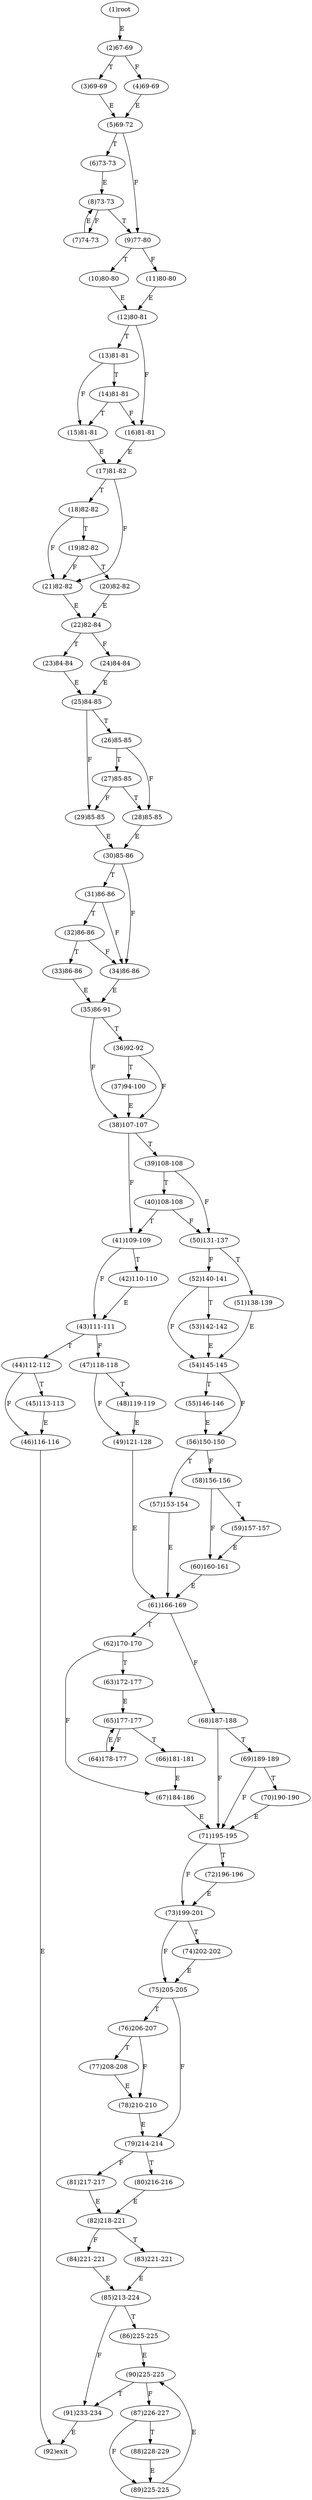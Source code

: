 digraph "" { 
1[ label="(1)root"];
2[ label="(2)67-69"];
3[ label="(3)69-69"];
4[ label="(4)69-69"];
5[ label="(5)69-72"];
6[ label="(6)73-73"];
7[ label="(7)74-73"];
8[ label="(8)73-73"];
9[ label="(9)77-80"];
10[ label="(10)80-80"];
11[ label="(11)80-80"];
12[ label="(12)80-81"];
13[ label="(13)81-81"];
14[ label="(14)81-81"];
15[ label="(15)81-81"];
17[ label="(17)81-82"];
16[ label="(16)81-81"];
19[ label="(19)82-82"];
18[ label="(18)82-82"];
21[ label="(21)82-82"];
20[ label="(20)82-82"];
23[ label="(23)84-84"];
22[ label="(22)82-84"];
25[ label="(25)84-85"];
24[ label="(24)84-84"];
27[ label="(27)85-85"];
26[ label="(26)85-85"];
29[ label="(29)85-85"];
28[ label="(28)85-85"];
31[ label="(31)86-86"];
30[ label="(30)85-86"];
34[ label="(34)86-86"];
35[ label="(35)86-91"];
32[ label="(32)86-86"];
33[ label="(33)86-86"];
38[ label="(38)107-107"];
39[ label="(39)108-108"];
36[ label="(36)92-92"];
37[ label="(37)94-100"];
42[ label="(42)110-110"];
43[ label="(43)111-111"];
40[ label="(40)108-108"];
41[ label="(41)109-109"];
46[ label="(46)116-116"];
47[ label="(47)118-118"];
44[ label="(44)112-112"];
45[ label="(45)113-113"];
51[ label="(51)138-139"];
50[ label="(50)131-137"];
49[ label="(49)121-128"];
48[ label="(48)119-119"];
55[ label="(55)146-146"];
54[ label="(54)145-145"];
53[ label="(53)142-142"];
52[ label="(52)140-141"];
59[ label="(59)157-157"];
58[ label="(58)156-156"];
57[ label="(57)153-154"];
56[ label="(56)150-150"];
63[ label="(63)172-177"];
62[ label="(62)170-170"];
61[ label="(61)166-169"];
60[ label="(60)160-161"];
68[ label="(68)187-188"];
69[ label="(69)189-189"];
70[ label="(70)190-190"];
71[ label="(71)195-195"];
64[ label="(64)178-177"];
65[ label="(65)177-177"];
66[ label="(66)181-181"];
67[ label="(67)184-186"];
76[ label="(76)206-207"];
77[ label="(77)208-208"];
78[ label="(78)210-210"];
79[ label="(79)214-214"];
72[ label="(72)196-196"];
73[ label="(73)199-201"];
74[ label="(74)202-202"];
75[ label="(75)205-205"];
85[ label="(85)213-224"];
84[ label="(84)221-221"];
87[ label="(87)226-227"];
86[ label="(86)225-225"];
81[ label="(81)217-217"];
80[ label="(80)216-216"];
83[ label="(83)221-221"];
82[ label="(82)218-221"];
92[ label="(92)exit"];
89[ label="(89)225-225"];
88[ label="(88)228-229"];
91[ label="(91)233-234"];
90[ label="(90)225-225"];
1->2[ label="E"];
2->4[ label="F"];
2->3[ label="T"];
3->5[ label="E"];
4->5[ label="E"];
5->9[ label="F"];
5->6[ label="T"];
6->8[ label="E"];
7->8[ label="E"];
8->7[ label="F"];
8->9[ label="T"];
9->11[ label="F"];
9->10[ label="T"];
10->12[ label="E"];
11->12[ label="E"];
12->16[ label="F"];
12->13[ label="T"];
13->15[ label="F"];
13->14[ label="T"];
14->16[ label="F"];
14->15[ label="T"];
15->17[ label="E"];
16->17[ label="E"];
17->21[ label="F"];
17->18[ label="T"];
18->21[ label="F"];
18->19[ label="T"];
19->21[ label="F"];
19->20[ label="T"];
20->22[ label="E"];
21->22[ label="E"];
22->24[ label="F"];
22->23[ label="T"];
23->25[ label="E"];
24->25[ label="E"];
25->29[ label="F"];
25->26[ label="T"];
26->28[ label="F"];
26->27[ label="T"];
27->29[ label="F"];
27->28[ label="T"];
28->30[ label="E"];
29->30[ label="E"];
30->34[ label="F"];
30->31[ label="T"];
31->34[ label="F"];
31->32[ label="T"];
32->34[ label="F"];
32->33[ label="T"];
33->35[ label="E"];
34->35[ label="E"];
35->38[ label="F"];
35->36[ label="T"];
36->38[ label="F"];
36->37[ label="T"];
37->38[ label="E"];
38->41[ label="F"];
38->39[ label="T"];
39->50[ label="F"];
39->40[ label="T"];
40->50[ label="F"];
40->41[ label="T"];
41->43[ label="F"];
41->42[ label="T"];
42->43[ label="E"];
43->47[ label="F"];
43->44[ label="T"];
44->46[ label="F"];
44->45[ label="T"];
45->46[ label="E"];
46->92[ label="E"];
47->49[ label="F"];
47->48[ label="T"];
48->49[ label="E"];
49->61[ label="E"];
50->52[ label="F"];
50->51[ label="T"];
51->54[ label="E"];
52->54[ label="F"];
52->53[ label="T"];
53->54[ label="E"];
54->56[ label="F"];
54->55[ label="T"];
55->56[ label="E"];
56->58[ label="F"];
56->57[ label="T"];
57->61[ label="E"];
58->60[ label="F"];
58->59[ label="T"];
59->60[ label="E"];
60->61[ label="E"];
61->68[ label="F"];
61->62[ label="T"];
62->67[ label="F"];
62->63[ label="T"];
63->65[ label="E"];
64->65[ label="E"];
65->64[ label="F"];
65->66[ label="T"];
66->67[ label="E"];
67->71[ label="E"];
68->71[ label="F"];
68->69[ label="T"];
69->71[ label="F"];
69->70[ label="T"];
70->71[ label="E"];
71->73[ label="F"];
71->72[ label="T"];
72->73[ label="E"];
73->75[ label="F"];
73->74[ label="T"];
74->75[ label="E"];
75->79[ label="F"];
75->76[ label="T"];
76->78[ label="F"];
76->77[ label="T"];
77->78[ label="E"];
78->79[ label="E"];
79->81[ label="F"];
79->80[ label="T"];
80->82[ label="E"];
81->82[ label="E"];
82->84[ label="F"];
82->83[ label="T"];
83->85[ label="E"];
84->85[ label="E"];
85->91[ label="F"];
85->86[ label="T"];
86->90[ label="E"];
87->89[ label="F"];
87->88[ label="T"];
88->89[ label="E"];
89->90[ label="E"];
90->87[ label="F"];
90->91[ label="T"];
91->92[ label="E"];
}
